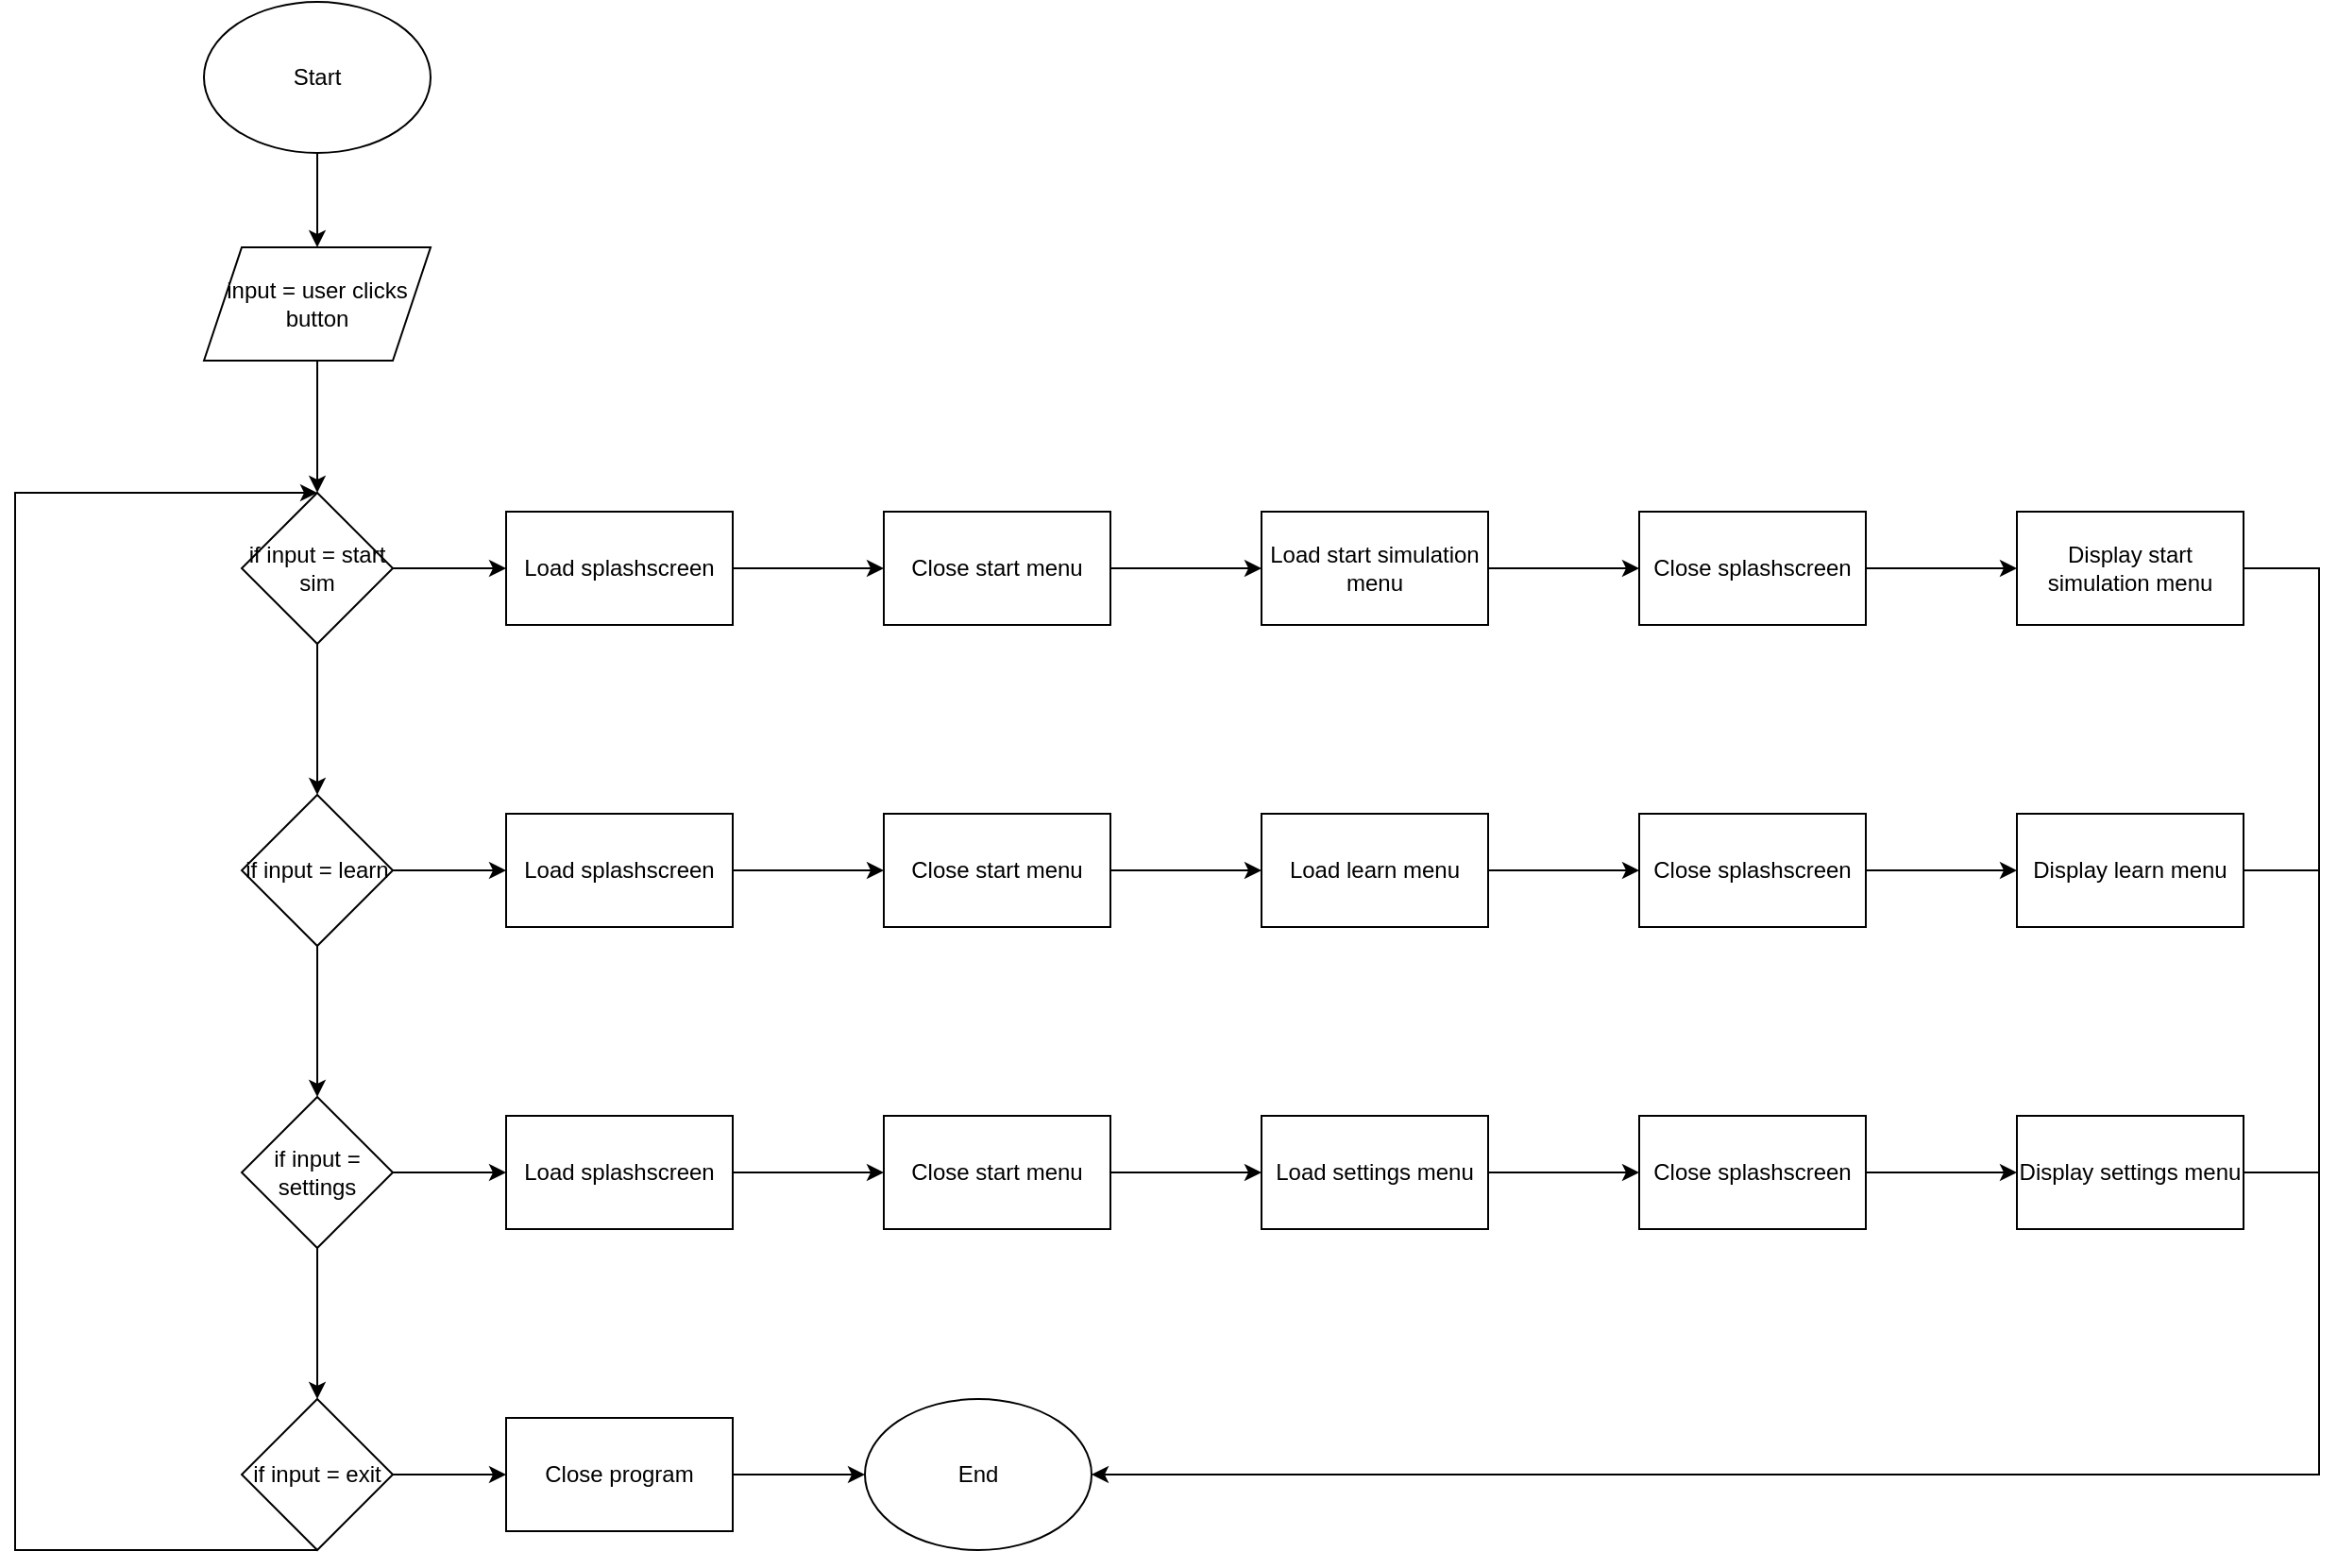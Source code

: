 <mxfile version="21.0.2" type="github">
  <diagram name="Page-1" id="NkLJwPbiojTIwdEA4Y17">
    <mxGraphModel dx="1860" dy="876" grid="1" gridSize="10" guides="1" tooltips="1" connect="1" arrows="1" fold="1" page="1" pageScale="1" pageWidth="2339" pageHeight="3300" math="0" shadow="0">
      <root>
        <mxCell id="0" />
        <mxCell id="1" parent="0" />
        <mxCell id="q3DKeaM2GhehXAPh8XNZ-5" value="" style="edgeStyle=orthogonalEdgeStyle;rounded=0;orthogonalLoop=1;jettySize=auto;html=1;" edge="1" parent="1" source="q3DKeaM2GhehXAPh8XNZ-1" target="q3DKeaM2GhehXAPh8XNZ-4">
          <mxGeometry relative="1" as="geometry" />
        </mxCell>
        <mxCell id="q3DKeaM2GhehXAPh8XNZ-1" value="Start" style="ellipse;whiteSpace=wrap;html=1;" vertex="1" parent="1">
          <mxGeometry x="120" y="40" width="120" height="80" as="geometry" />
        </mxCell>
        <mxCell id="q3DKeaM2GhehXAPh8XNZ-7" value="" style="edgeStyle=orthogonalEdgeStyle;rounded=0;orthogonalLoop=1;jettySize=auto;html=1;" edge="1" parent="1" source="q3DKeaM2GhehXAPh8XNZ-4" target="q3DKeaM2GhehXAPh8XNZ-6">
          <mxGeometry relative="1" as="geometry" />
        </mxCell>
        <mxCell id="q3DKeaM2GhehXAPh8XNZ-4" value="input = user clicks button" style="shape=parallelogram;perimeter=parallelogramPerimeter;whiteSpace=wrap;html=1;fixedSize=1;" vertex="1" parent="1">
          <mxGeometry x="120" y="170" width="120" height="60" as="geometry" />
        </mxCell>
        <mxCell id="q3DKeaM2GhehXAPh8XNZ-9" value="" style="edgeStyle=orthogonalEdgeStyle;rounded=0;orthogonalLoop=1;jettySize=auto;html=1;" edge="1" parent="1" source="q3DKeaM2GhehXAPh8XNZ-6" target="q3DKeaM2GhehXAPh8XNZ-8">
          <mxGeometry relative="1" as="geometry" />
        </mxCell>
        <mxCell id="q3DKeaM2GhehXAPh8XNZ-19" value="" style="edgeStyle=orthogonalEdgeStyle;rounded=0;orthogonalLoop=1;jettySize=auto;html=1;" edge="1" parent="1" source="q3DKeaM2GhehXAPh8XNZ-6" target="q3DKeaM2GhehXAPh8XNZ-18">
          <mxGeometry relative="1" as="geometry" />
        </mxCell>
        <mxCell id="q3DKeaM2GhehXAPh8XNZ-6" value="if input = start sim" style="rhombus;whiteSpace=wrap;html=1;" vertex="1" parent="1">
          <mxGeometry x="140" y="300" width="80" height="80" as="geometry" />
        </mxCell>
        <mxCell id="q3DKeaM2GhehXAPh8XNZ-11" value="" style="edgeStyle=orthogonalEdgeStyle;rounded=0;orthogonalLoop=1;jettySize=auto;html=1;" edge="1" parent="1" source="q3DKeaM2GhehXAPh8XNZ-8" target="q3DKeaM2GhehXAPh8XNZ-10">
          <mxGeometry relative="1" as="geometry" />
        </mxCell>
        <mxCell id="q3DKeaM2GhehXAPh8XNZ-8" value="Load splashscreen" style="whiteSpace=wrap;html=1;" vertex="1" parent="1">
          <mxGeometry x="280" y="310" width="120" height="60" as="geometry" />
        </mxCell>
        <mxCell id="q3DKeaM2GhehXAPh8XNZ-13" value="" style="edgeStyle=orthogonalEdgeStyle;rounded=0;orthogonalLoop=1;jettySize=auto;html=1;" edge="1" parent="1" source="q3DKeaM2GhehXAPh8XNZ-10" target="q3DKeaM2GhehXAPh8XNZ-12">
          <mxGeometry relative="1" as="geometry" />
        </mxCell>
        <mxCell id="q3DKeaM2GhehXAPh8XNZ-10" value="Close start menu" style="whiteSpace=wrap;html=1;" vertex="1" parent="1">
          <mxGeometry x="480" y="310" width="120" height="60" as="geometry" />
        </mxCell>
        <mxCell id="q3DKeaM2GhehXAPh8XNZ-15" value="" style="edgeStyle=orthogonalEdgeStyle;rounded=0;orthogonalLoop=1;jettySize=auto;html=1;" edge="1" parent="1" source="q3DKeaM2GhehXAPh8XNZ-12" target="q3DKeaM2GhehXAPh8XNZ-14">
          <mxGeometry relative="1" as="geometry" />
        </mxCell>
        <mxCell id="q3DKeaM2GhehXAPh8XNZ-12" value="Load start simulation menu" style="whiteSpace=wrap;html=1;" vertex="1" parent="1">
          <mxGeometry x="680" y="310" width="120" height="60" as="geometry" />
        </mxCell>
        <mxCell id="q3DKeaM2GhehXAPh8XNZ-17" value="" style="edgeStyle=orthogonalEdgeStyle;rounded=0;orthogonalLoop=1;jettySize=auto;html=1;" edge="1" parent="1" source="q3DKeaM2GhehXAPh8XNZ-14" target="q3DKeaM2GhehXAPh8XNZ-16">
          <mxGeometry relative="1" as="geometry" />
        </mxCell>
        <mxCell id="q3DKeaM2GhehXAPh8XNZ-14" value="Close splashscreen" style="whiteSpace=wrap;html=1;" vertex="1" parent="1">
          <mxGeometry x="880" y="310" width="120" height="60" as="geometry" />
        </mxCell>
        <mxCell id="q3DKeaM2GhehXAPh8XNZ-16" value="Display start simulation menu" style="whiteSpace=wrap;html=1;" vertex="1" parent="1">
          <mxGeometry x="1080" y="310" width="120" height="60" as="geometry" />
        </mxCell>
        <mxCell id="q3DKeaM2GhehXAPh8XNZ-21" value="" style="edgeStyle=orthogonalEdgeStyle;rounded=0;orthogonalLoop=1;jettySize=auto;html=1;" edge="1" parent="1" source="q3DKeaM2GhehXAPh8XNZ-18" target="q3DKeaM2GhehXAPh8XNZ-20">
          <mxGeometry relative="1" as="geometry" />
        </mxCell>
        <mxCell id="q3DKeaM2GhehXAPh8XNZ-31" value="" style="edgeStyle=orthogonalEdgeStyle;rounded=0;orthogonalLoop=1;jettySize=auto;html=1;" edge="1" parent="1" source="q3DKeaM2GhehXAPh8XNZ-18" target="q3DKeaM2GhehXAPh8XNZ-30">
          <mxGeometry relative="1" as="geometry" />
        </mxCell>
        <mxCell id="q3DKeaM2GhehXAPh8XNZ-18" value="if input = learn" style="rhombus;whiteSpace=wrap;html=1;" vertex="1" parent="1">
          <mxGeometry x="140" y="460" width="80" height="80" as="geometry" />
        </mxCell>
        <mxCell id="q3DKeaM2GhehXAPh8XNZ-23" value="" style="edgeStyle=orthogonalEdgeStyle;rounded=0;orthogonalLoop=1;jettySize=auto;html=1;" edge="1" parent="1" source="q3DKeaM2GhehXAPh8XNZ-20" target="q3DKeaM2GhehXAPh8XNZ-22">
          <mxGeometry relative="1" as="geometry" />
        </mxCell>
        <mxCell id="q3DKeaM2GhehXAPh8XNZ-20" value="Load splashscreen" style="whiteSpace=wrap;html=1;" vertex="1" parent="1">
          <mxGeometry x="280" y="470" width="120" height="60" as="geometry" />
        </mxCell>
        <mxCell id="q3DKeaM2GhehXAPh8XNZ-25" value="" style="edgeStyle=orthogonalEdgeStyle;rounded=0;orthogonalLoop=1;jettySize=auto;html=1;" edge="1" parent="1" source="q3DKeaM2GhehXAPh8XNZ-22" target="q3DKeaM2GhehXAPh8XNZ-24">
          <mxGeometry relative="1" as="geometry" />
        </mxCell>
        <mxCell id="q3DKeaM2GhehXAPh8XNZ-22" value="Close start menu" style="whiteSpace=wrap;html=1;" vertex="1" parent="1">
          <mxGeometry x="480" y="470" width="120" height="60" as="geometry" />
        </mxCell>
        <mxCell id="q3DKeaM2GhehXAPh8XNZ-27" value="" style="edgeStyle=orthogonalEdgeStyle;rounded=0;orthogonalLoop=1;jettySize=auto;html=1;" edge="1" parent="1" source="q3DKeaM2GhehXAPh8XNZ-24" target="q3DKeaM2GhehXAPh8XNZ-26">
          <mxGeometry relative="1" as="geometry" />
        </mxCell>
        <mxCell id="q3DKeaM2GhehXAPh8XNZ-24" value="Load learn menu" style="whiteSpace=wrap;html=1;" vertex="1" parent="1">
          <mxGeometry x="680" y="470" width="120" height="60" as="geometry" />
        </mxCell>
        <mxCell id="q3DKeaM2GhehXAPh8XNZ-29" value="" style="edgeStyle=orthogonalEdgeStyle;rounded=0;orthogonalLoop=1;jettySize=auto;html=1;" edge="1" parent="1" source="q3DKeaM2GhehXAPh8XNZ-26" target="q3DKeaM2GhehXAPh8XNZ-28">
          <mxGeometry relative="1" as="geometry" />
        </mxCell>
        <mxCell id="q3DKeaM2GhehXAPh8XNZ-26" value="Close splashscreen" style="whiteSpace=wrap;html=1;" vertex="1" parent="1">
          <mxGeometry x="880" y="470" width="120" height="60" as="geometry" />
        </mxCell>
        <mxCell id="q3DKeaM2GhehXAPh8XNZ-28" value="Display learn menu" style="whiteSpace=wrap;html=1;" vertex="1" parent="1">
          <mxGeometry x="1080" y="470" width="120" height="60" as="geometry" />
        </mxCell>
        <mxCell id="q3DKeaM2GhehXAPh8XNZ-33" value="" style="edgeStyle=orthogonalEdgeStyle;rounded=0;orthogonalLoop=1;jettySize=auto;html=1;" edge="1" parent="1" source="q3DKeaM2GhehXAPh8XNZ-30" target="q3DKeaM2GhehXAPh8XNZ-32">
          <mxGeometry relative="1" as="geometry" />
        </mxCell>
        <mxCell id="q3DKeaM2GhehXAPh8XNZ-43" value="" style="edgeStyle=orthogonalEdgeStyle;rounded=0;orthogonalLoop=1;jettySize=auto;html=1;" edge="1" parent="1" source="q3DKeaM2GhehXAPh8XNZ-30" target="q3DKeaM2GhehXAPh8XNZ-42">
          <mxGeometry relative="1" as="geometry" />
        </mxCell>
        <mxCell id="q3DKeaM2GhehXAPh8XNZ-30" value="if input = settings" style="rhombus;whiteSpace=wrap;html=1;" vertex="1" parent="1">
          <mxGeometry x="140" y="620" width="80" height="80" as="geometry" />
        </mxCell>
        <mxCell id="q3DKeaM2GhehXAPh8XNZ-35" value="" style="edgeStyle=orthogonalEdgeStyle;rounded=0;orthogonalLoop=1;jettySize=auto;html=1;" edge="1" parent="1" source="q3DKeaM2GhehXAPh8XNZ-32" target="q3DKeaM2GhehXAPh8XNZ-34">
          <mxGeometry relative="1" as="geometry" />
        </mxCell>
        <mxCell id="q3DKeaM2GhehXAPh8XNZ-32" value="Load splashscreen" style="whiteSpace=wrap;html=1;" vertex="1" parent="1">
          <mxGeometry x="280" y="630" width="120" height="60" as="geometry" />
        </mxCell>
        <mxCell id="q3DKeaM2GhehXAPh8XNZ-37" value="" style="edgeStyle=orthogonalEdgeStyle;rounded=0;orthogonalLoop=1;jettySize=auto;html=1;" edge="1" parent="1" source="q3DKeaM2GhehXAPh8XNZ-34" target="q3DKeaM2GhehXAPh8XNZ-36">
          <mxGeometry relative="1" as="geometry" />
        </mxCell>
        <mxCell id="q3DKeaM2GhehXAPh8XNZ-34" value="Close start menu" style="whiteSpace=wrap;html=1;" vertex="1" parent="1">
          <mxGeometry x="480" y="630" width="120" height="60" as="geometry" />
        </mxCell>
        <mxCell id="q3DKeaM2GhehXAPh8XNZ-39" value="" style="edgeStyle=orthogonalEdgeStyle;rounded=0;orthogonalLoop=1;jettySize=auto;html=1;" edge="1" parent="1" source="q3DKeaM2GhehXAPh8XNZ-36" target="q3DKeaM2GhehXAPh8XNZ-38">
          <mxGeometry relative="1" as="geometry" />
        </mxCell>
        <mxCell id="q3DKeaM2GhehXAPh8XNZ-36" value="Load settings menu" style="whiteSpace=wrap;html=1;" vertex="1" parent="1">
          <mxGeometry x="680" y="630" width="120" height="60" as="geometry" />
        </mxCell>
        <mxCell id="q3DKeaM2GhehXAPh8XNZ-41" value="" style="edgeStyle=orthogonalEdgeStyle;rounded=0;orthogonalLoop=1;jettySize=auto;html=1;" edge="1" parent="1" source="q3DKeaM2GhehXAPh8XNZ-38" target="q3DKeaM2GhehXAPh8XNZ-40">
          <mxGeometry relative="1" as="geometry" />
        </mxCell>
        <mxCell id="q3DKeaM2GhehXAPh8XNZ-38" value="Close splashscreen" style="whiteSpace=wrap;html=1;" vertex="1" parent="1">
          <mxGeometry x="880" y="630" width="120" height="60" as="geometry" />
        </mxCell>
        <mxCell id="q3DKeaM2GhehXAPh8XNZ-40" value="Display settings menu" style="whiteSpace=wrap;html=1;" vertex="1" parent="1">
          <mxGeometry x="1080" y="630" width="120" height="60" as="geometry" />
        </mxCell>
        <mxCell id="q3DKeaM2GhehXAPh8XNZ-45" value="" style="edgeStyle=orthogonalEdgeStyle;rounded=0;orthogonalLoop=1;jettySize=auto;html=1;" edge="1" parent="1" source="q3DKeaM2GhehXAPh8XNZ-42" target="q3DKeaM2GhehXAPh8XNZ-44">
          <mxGeometry relative="1" as="geometry" />
        </mxCell>
        <mxCell id="q3DKeaM2GhehXAPh8XNZ-42" value="if input = exit" style="rhombus;whiteSpace=wrap;html=1;" vertex="1" parent="1">
          <mxGeometry x="140" y="780" width="80" height="80" as="geometry" />
        </mxCell>
        <mxCell id="q3DKeaM2GhehXAPh8XNZ-44" value="Close program" style="whiteSpace=wrap;html=1;" vertex="1" parent="1">
          <mxGeometry x="280" y="790" width="120" height="60" as="geometry" />
        </mxCell>
        <mxCell id="q3DKeaM2GhehXAPh8XNZ-46" value="" style="endArrow=classic;html=1;rounded=0;exitX=0.5;exitY=1;exitDx=0;exitDy=0;entryX=0.5;entryY=0;entryDx=0;entryDy=0;" edge="1" parent="1" source="q3DKeaM2GhehXAPh8XNZ-42" target="q3DKeaM2GhehXAPh8XNZ-6">
          <mxGeometry width="50" height="50" relative="1" as="geometry">
            <mxPoint x="120" y="600" as="sourcePoint" />
            <mxPoint x="40" y="360" as="targetPoint" />
            <Array as="points">
              <mxPoint x="20" y="860" />
              <mxPoint x="20" y="300" />
            </Array>
          </mxGeometry>
        </mxCell>
        <mxCell id="q3DKeaM2GhehXAPh8XNZ-48" value="End" style="ellipse;whiteSpace=wrap;html=1;" vertex="1" parent="1">
          <mxGeometry x="470" y="780" width="120" height="80" as="geometry" />
        </mxCell>
        <mxCell id="q3DKeaM2GhehXAPh8XNZ-49" value="" style="endArrow=classic;html=1;rounded=0;exitX=1;exitY=0.5;exitDx=0;exitDy=0;entryX=0;entryY=0.5;entryDx=0;entryDy=0;" edge="1" parent="1" source="q3DKeaM2GhehXAPh8XNZ-44" target="q3DKeaM2GhehXAPh8XNZ-48">
          <mxGeometry width="50" height="50" relative="1" as="geometry">
            <mxPoint x="890" y="520" as="sourcePoint" />
            <mxPoint x="940" y="470" as="targetPoint" />
          </mxGeometry>
        </mxCell>
        <mxCell id="q3DKeaM2GhehXAPh8XNZ-50" value="" style="endArrow=classic;html=1;rounded=0;exitX=1;exitY=0.5;exitDx=0;exitDy=0;entryX=1;entryY=0.5;entryDx=0;entryDy=0;" edge="1" parent="1" source="q3DKeaM2GhehXAPh8XNZ-40" target="q3DKeaM2GhehXAPh8XNZ-48">
          <mxGeometry width="50" height="50" relative="1" as="geometry">
            <mxPoint x="890" y="520" as="sourcePoint" />
            <mxPoint x="940" y="470" as="targetPoint" />
            <Array as="points">
              <mxPoint x="1240" y="660" />
              <mxPoint x="1240" y="820" />
            </Array>
          </mxGeometry>
        </mxCell>
        <mxCell id="q3DKeaM2GhehXAPh8XNZ-51" value="" style="endArrow=none;html=1;rounded=0;exitX=1;exitY=0.5;exitDx=0;exitDy=0;" edge="1" parent="1" source="q3DKeaM2GhehXAPh8XNZ-28">
          <mxGeometry width="50" height="50" relative="1" as="geometry">
            <mxPoint x="890" y="520" as="sourcePoint" />
            <mxPoint x="1240" y="660" as="targetPoint" />
            <Array as="points">
              <mxPoint x="1240" y="500" />
            </Array>
          </mxGeometry>
        </mxCell>
        <mxCell id="q3DKeaM2GhehXAPh8XNZ-52" value="" style="endArrow=none;html=1;rounded=0;exitX=1;exitY=0.5;exitDx=0;exitDy=0;" edge="1" parent="1" source="q3DKeaM2GhehXAPh8XNZ-16">
          <mxGeometry width="50" height="50" relative="1" as="geometry">
            <mxPoint x="890" y="520" as="sourcePoint" />
            <mxPoint x="1240" y="500" as="targetPoint" />
            <Array as="points">
              <mxPoint x="1240" y="340" />
            </Array>
          </mxGeometry>
        </mxCell>
      </root>
    </mxGraphModel>
  </diagram>
</mxfile>
